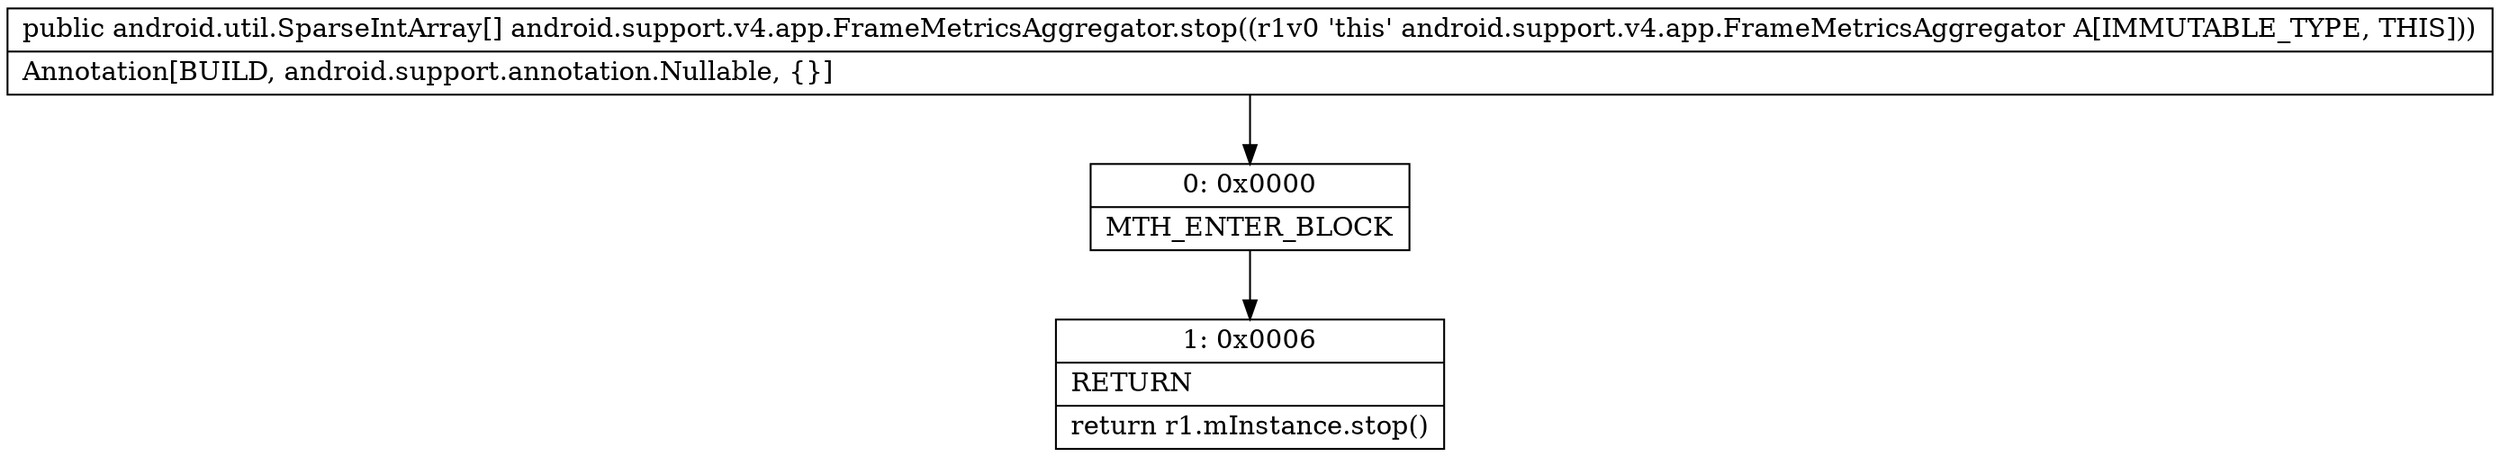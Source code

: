 digraph "CFG forandroid.support.v4.app.FrameMetricsAggregator.stop()[Landroid\/util\/SparseIntArray;" {
Node_0 [shape=record,label="{0\:\ 0x0000|MTH_ENTER_BLOCK\l}"];
Node_1 [shape=record,label="{1\:\ 0x0006|RETURN\l|return r1.mInstance.stop()\l}"];
MethodNode[shape=record,label="{public android.util.SparseIntArray[] android.support.v4.app.FrameMetricsAggregator.stop((r1v0 'this' android.support.v4.app.FrameMetricsAggregator A[IMMUTABLE_TYPE, THIS]))  | Annotation[BUILD, android.support.annotation.Nullable, \{\}]\l}"];
MethodNode -> Node_0;
Node_0 -> Node_1;
}

